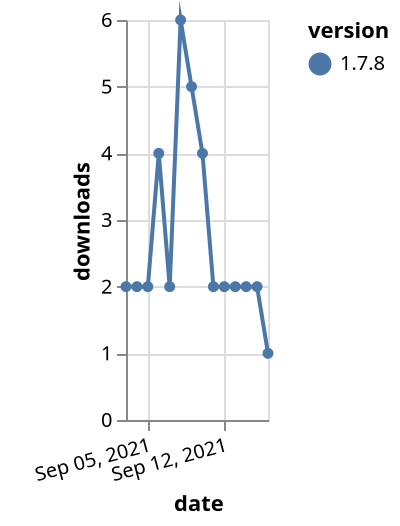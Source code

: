 {"$schema": "https://vega.github.io/schema/vega-lite/v5.json", "description": "A simple bar chart with embedded data.", "data": {"values": [{"date": "2021-09-03", "total": 3046, "delta": 2, "version": "1.7.8"}, {"date": "2021-09-04", "total": 3048, "delta": 2, "version": "1.7.8"}, {"date": "2021-09-05", "total": 3050, "delta": 2, "version": "1.7.8"}, {"date": "2021-09-06", "total": 3054, "delta": 4, "version": "1.7.8"}, {"date": "2021-09-07", "total": 3056, "delta": 2, "version": "1.7.8"}, {"date": "2021-09-08", "total": 3062, "delta": 6, "version": "1.7.8"}, {"date": "2021-09-09", "total": 3067, "delta": 5, "version": "1.7.8"}, {"date": "2021-09-10", "total": 3071, "delta": 4, "version": "1.7.8"}, {"date": "2021-09-11", "total": 3073, "delta": 2, "version": "1.7.8"}, {"date": "2021-09-12", "total": 3075, "delta": 2, "version": "1.7.8"}, {"date": "2021-09-13", "total": 3077, "delta": 2, "version": "1.7.8"}, {"date": "2021-09-14", "total": 3079, "delta": 2, "version": "1.7.8"}, {"date": "2021-09-15", "total": 3081, "delta": 2, "version": "1.7.8"}, {"date": "2021-09-16", "total": 3082, "delta": 1, "version": "1.7.8"}]}, "width": "container", "mark": {"type": "line", "point": {"filled": true}}, "encoding": {"x": {"field": "date", "type": "temporal", "timeUnit": "yearmonthdate", "title": "date", "axis": {"labelAngle": -15}}, "y": {"field": "delta", "type": "quantitative", "title": "downloads"}, "color": {"field": "version", "type": "nominal"}, "tooltip": {"field": "delta"}}}